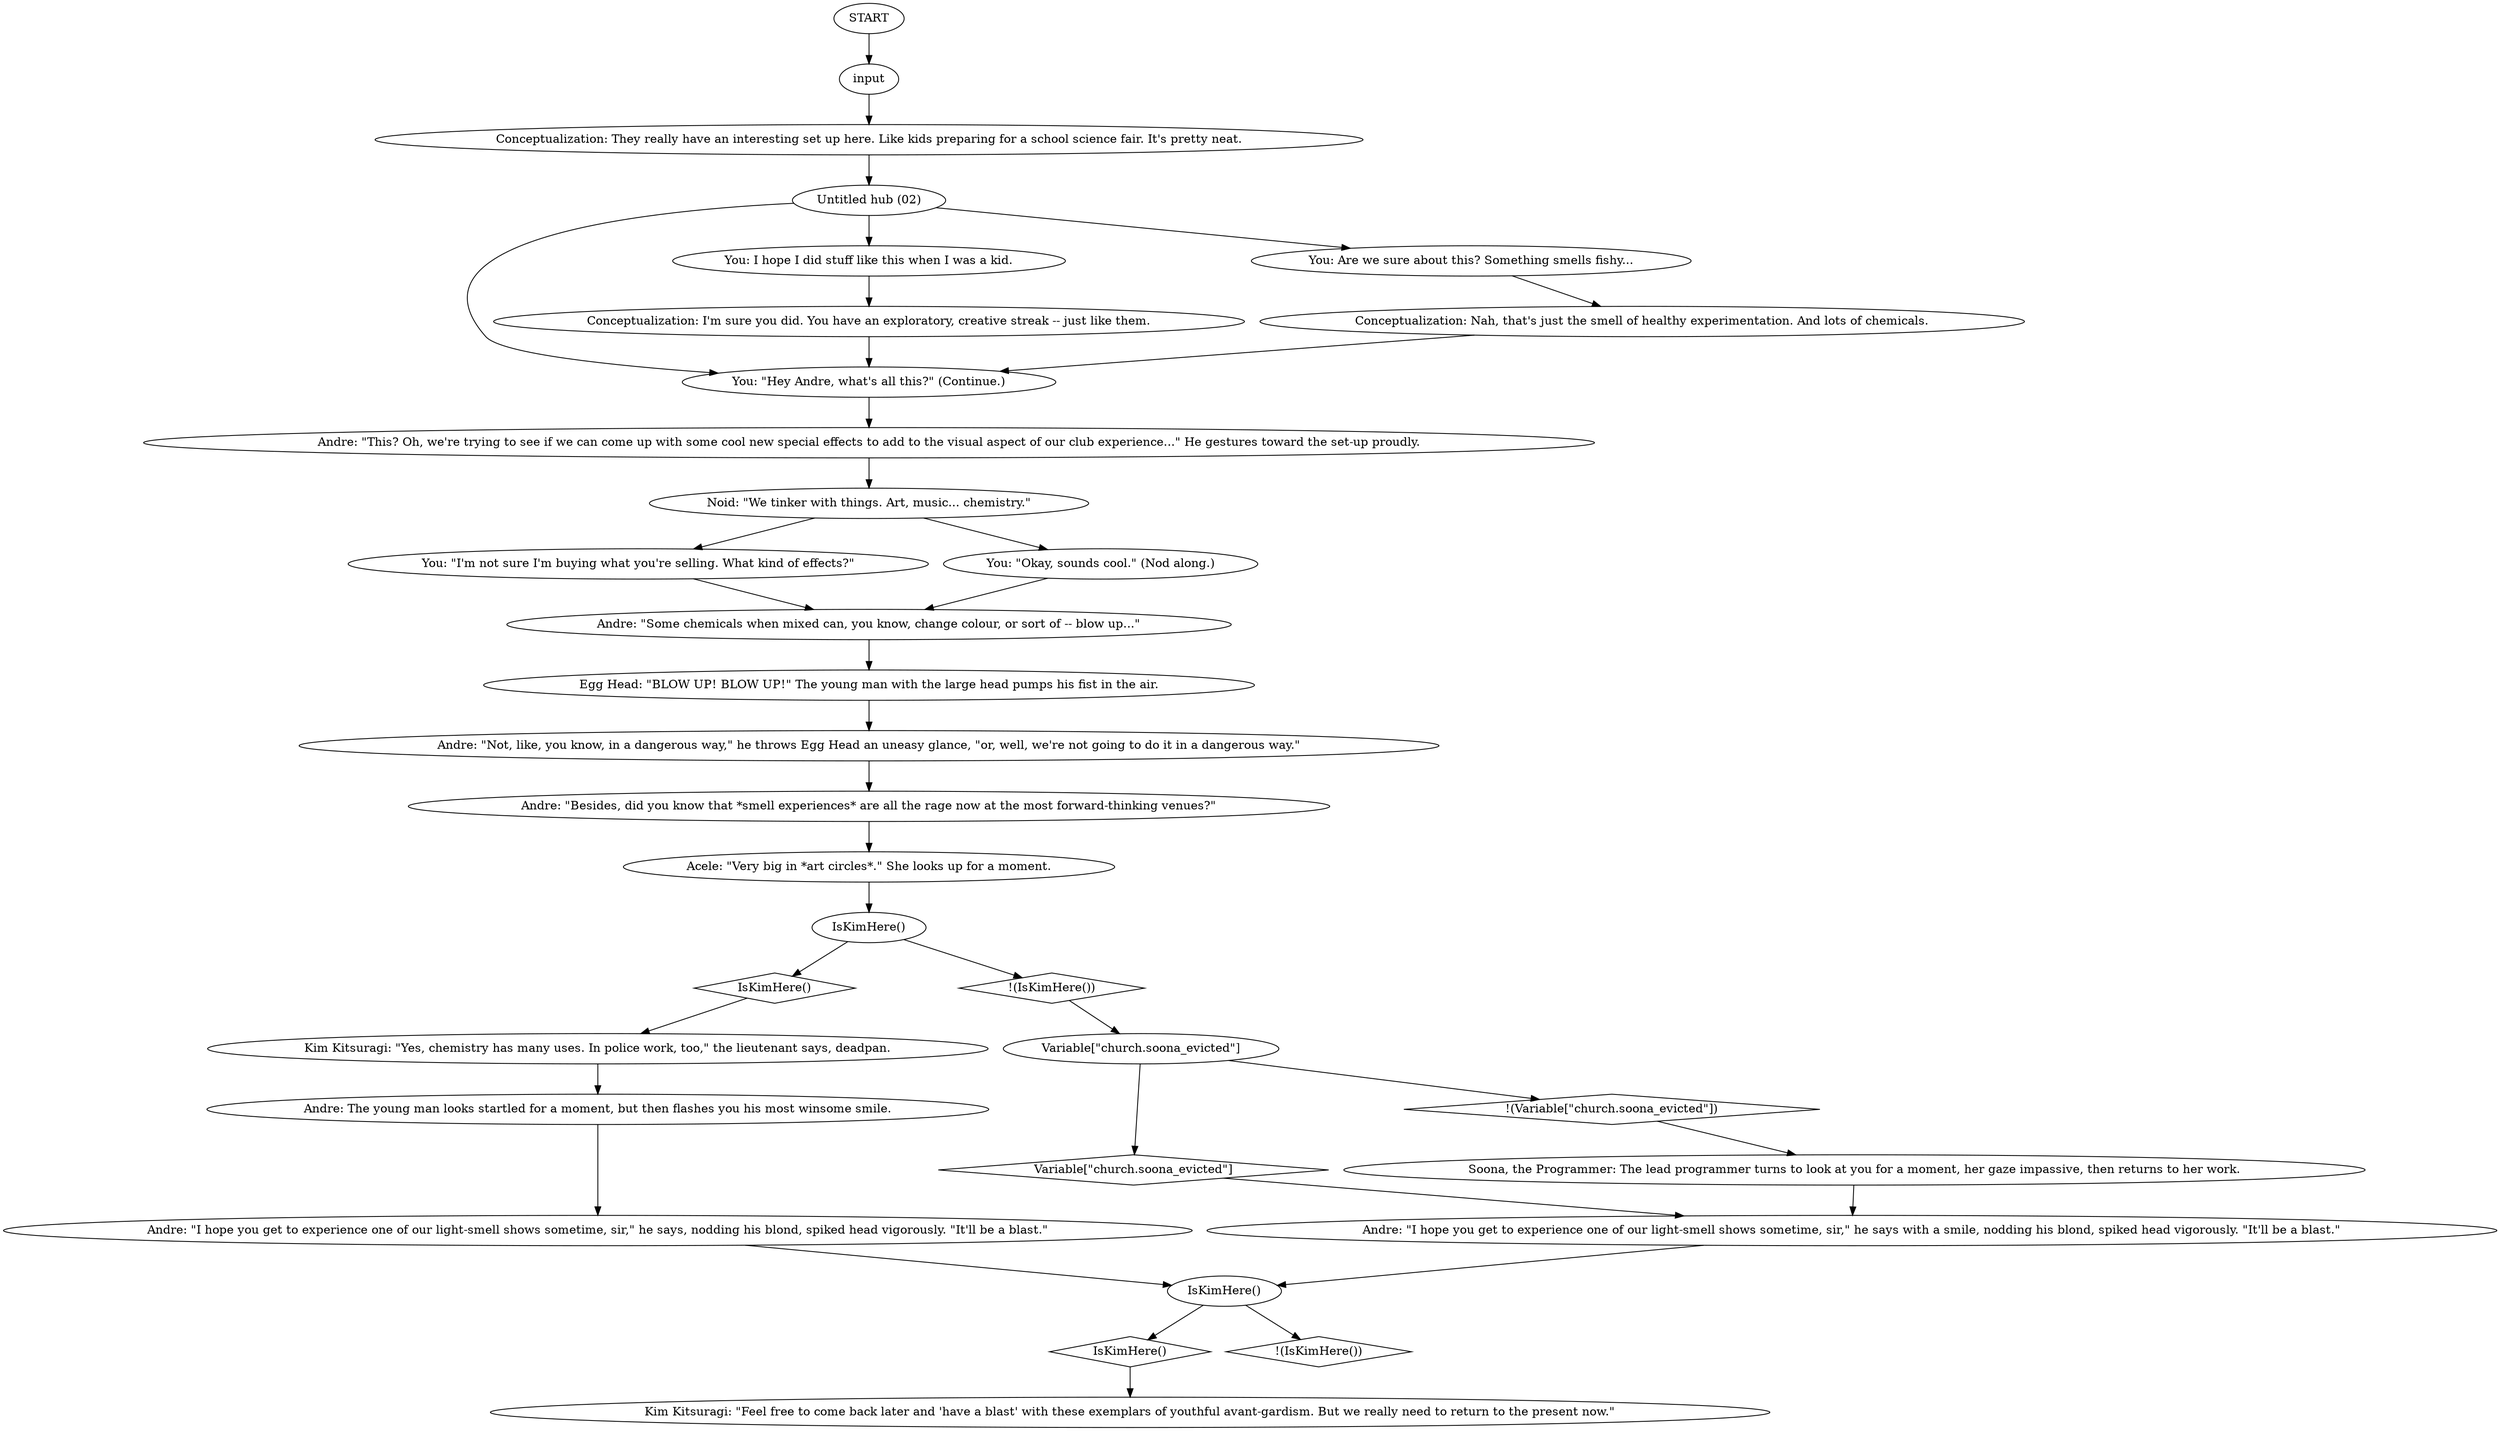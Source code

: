 # CHURCH ORB / drug lab realization
# What's happening here?
# ==================================================
digraph G {
	  0 [label="START"];
	  1 [label="input"];
	  2 [label="Variable[\"church.soona_evicted\"]"];
	  3 [label="Variable[\"church.soona_evicted\"]", shape=diamond];
	  4 [label="!(Variable[\"church.soona_evicted\"])", shape=diamond];
	  5 [label="Noid: \"We tinker with things. Art, music... chemistry.\""];
	  6 [label="Andre: \"Some chemicals when mixed can, you know, change colour, or sort of -- blow up...\""];
	  7 [label="Andre: \"I hope you get to experience one of our light-smell shows sometime, sir,\" he says with a smile, nodding his blond, spiked head vigorously. \"It'll be a blast.\""];
	  8 [label="Andre: \"Besides, did you know that *smell experiences* are all the rage now at the most forward-thinking venues?\""];
	  9 [label="You: \"Hey Andre, what's all this?\" (Continue.)"];
	  10 [label="You: I hope I did stuff like this when I was a kid."];
	  11 [label="You: \"I'm not sure I'm buying what you're selling. What kind of effects?\""];
	  12 [label="Conceptualization: Nah, that's just the smell of healthy experimentation. And lots of chemicals."];
	  13 [label="You: \"Okay, sounds cool.\" (Nod along.)"];
	  14 [label="Acele: \"Very big in *art circles*.\" She looks up for a moment."];
	  15 [label="Andre: \"This? Oh, we're trying to see if we can come up with some cool new special effects to add to the visual aspect of our club experience...\" He gestures toward the set-up proudly."];
	  16 [label="IsKimHere()"];
	  17 [label="IsKimHere()", shape=diamond];
	  18 [label="!(IsKimHere())", shape=diamond];
	  19 [label="IsKimHere()"];
	  20 [label="IsKimHere()", shape=diamond];
	  21 [label="!(IsKimHere())", shape=diamond];
	  22 [label="Andre: \"I hope you get to experience one of our light-smell shows sometime, sir,\" he says, nodding his blond, spiked head vigorously. \"It'll be a blast.\""];
	  23 [label="Andre: \"Not, like, you know, in a dangerous way,\" he throws Egg Head an uneasy glance, \"or, well, we're not going to do it in a dangerous way.\""];
	  25 [label="Conceptualization: They really have an interesting set up here. Like kids preparing for a school science fair. It's pretty neat."];
	  26 [label="Untitled hub (02)"];
	  27 [label="Egg Head: \"BLOW UP! BLOW UP!\" The young man with the large head pumps his fist in the air."];
	  28 [label="Kim Kitsuragi: \"Yes, chemistry has many uses. In police work, too,\" the lieutenant says, deadpan."];
	  29 [label="Soona, the Programmer: The lead programmer turns to look at you for a moment, her gaze impassive, then returns to her work."];
	  30 [label="Kim Kitsuragi: \"Feel free to come back later and 'have a blast' with these exemplars of youthful avant-gardism. But we really need to return to the present now.\""];
	  31 [label="Conceptualization: I'm sure you did. You have an exploratory, creative streak -- just like them."];
	  32 [label="You: Are we sure about this? Something smells fishy..."];
	  33 [label="Andre: The young man looks startled for a moment, but then flashes you his most winsome smile."];
	  0 -> 1
	  1 -> 25
	  2 -> 3
	  2 -> 4
	  3 -> 7
	  4 -> 29
	  5 -> 11
	  5 -> 13
	  6 -> 27
	  7 -> 16
	  8 -> 14
	  9 -> 15
	  10 -> 31
	  11 -> 6
	  12 -> 9
	  13 -> 6
	  14 -> 19
	  15 -> 5
	  16 -> 17
	  16 -> 18
	  17 -> 30
	  19 -> 20
	  19 -> 21
	  20 -> 28
	  21 -> 2
	  22 -> 16
	  23 -> 8
	  25 -> 26
	  26 -> 32
	  26 -> 9
	  26 -> 10
	  27 -> 23
	  28 -> 33
	  29 -> 7
	  31 -> 9
	  32 -> 12
	  33 -> 22
}

